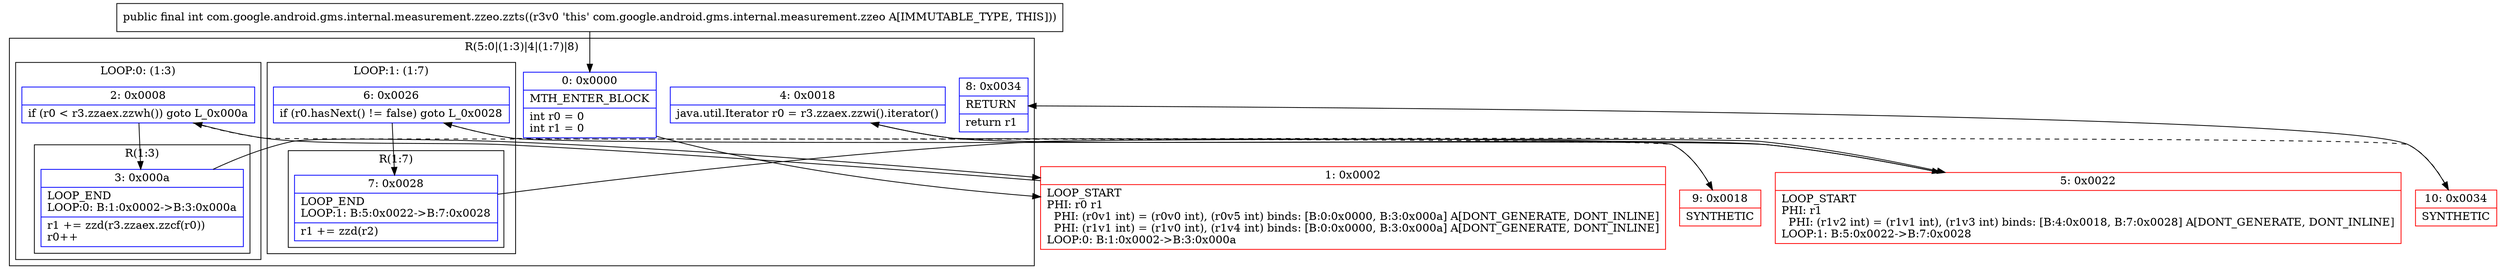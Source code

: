 digraph "CFG forcom.google.android.gms.internal.measurement.zzeo.zzts()I" {
subgraph cluster_Region_1122233004 {
label = "R(5:0|(1:3)|4|(1:7)|8)";
node [shape=record,color=blue];
Node_0 [shape=record,label="{0\:\ 0x0000|MTH_ENTER_BLOCK\l|int r0 = 0\lint r1 = 0\l}"];
subgraph cluster_LoopRegion_1805092837 {
label = "LOOP:0: (1:3)";
node [shape=record,color=blue];
Node_2 [shape=record,label="{2\:\ 0x0008|if (r0 \< r3.zzaex.zzwh()) goto L_0x000a\l}"];
subgraph cluster_Region_1770435590 {
label = "R(1:3)";
node [shape=record,color=blue];
Node_3 [shape=record,label="{3\:\ 0x000a|LOOP_END\lLOOP:0: B:1:0x0002\-\>B:3:0x000a\l|r1 += zzd(r3.zzaex.zzcf(r0))\lr0++\l}"];
}
}
Node_4 [shape=record,label="{4\:\ 0x0018|java.util.Iterator r0 = r3.zzaex.zzwi().iterator()\l}"];
subgraph cluster_LoopRegion_1557487463 {
label = "LOOP:1: (1:7)";
node [shape=record,color=blue];
Node_6 [shape=record,label="{6\:\ 0x0026|if (r0.hasNext() != false) goto L_0x0028\l}"];
subgraph cluster_Region_1094970992 {
label = "R(1:7)";
node [shape=record,color=blue];
Node_7 [shape=record,label="{7\:\ 0x0028|LOOP_END\lLOOP:1: B:5:0x0022\-\>B:7:0x0028\l|r1 += zzd(r2)\l}"];
}
}
Node_8 [shape=record,label="{8\:\ 0x0034|RETURN\l|return r1\l}"];
}
Node_1 [shape=record,color=red,label="{1\:\ 0x0002|LOOP_START\lPHI: r0 r1 \l  PHI: (r0v1 int) = (r0v0 int), (r0v5 int) binds: [B:0:0x0000, B:3:0x000a] A[DONT_GENERATE, DONT_INLINE]\l  PHI: (r1v1 int) = (r1v0 int), (r1v4 int) binds: [B:0:0x0000, B:3:0x000a] A[DONT_GENERATE, DONT_INLINE]\lLOOP:0: B:1:0x0002\-\>B:3:0x000a\l}"];
Node_5 [shape=record,color=red,label="{5\:\ 0x0022|LOOP_START\lPHI: r1 \l  PHI: (r1v2 int) = (r1v1 int), (r1v3 int) binds: [B:4:0x0018, B:7:0x0028] A[DONT_GENERATE, DONT_INLINE]\lLOOP:1: B:5:0x0022\-\>B:7:0x0028\l}"];
Node_9 [shape=record,color=red,label="{9\:\ 0x0018|SYNTHETIC\l}"];
Node_10 [shape=record,color=red,label="{10\:\ 0x0034|SYNTHETIC\l}"];
MethodNode[shape=record,label="{public final int com.google.android.gms.internal.measurement.zzeo.zzts((r3v0 'this' com.google.android.gms.internal.measurement.zzeo A[IMMUTABLE_TYPE, THIS])) }"];
MethodNode -> Node_0;
Node_0 -> Node_1;
Node_2 -> Node_3;
Node_2 -> Node_9[style=dashed];
Node_3 -> Node_1;
Node_4 -> Node_5;
Node_6 -> Node_7;
Node_6 -> Node_10[style=dashed];
Node_7 -> Node_5;
Node_1 -> Node_2;
Node_5 -> Node_6;
Node_9 -> Node_4;
Node_10 -> Node_8;
}

